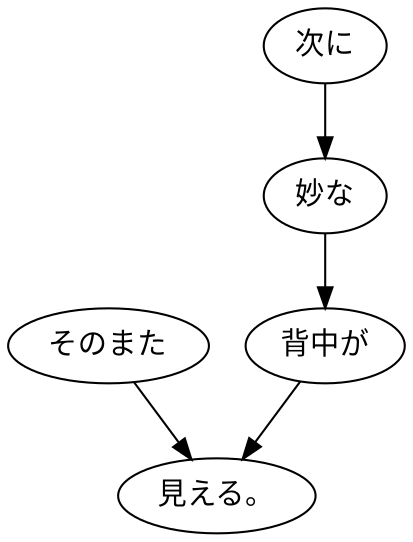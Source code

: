 digraph graph4443 {
	node0 [label="そのまた"];
	node1 [label="次に"];
	node2 [label="妙な"];
	node3 [label="背中が"];
	node4 [label="見える。"];
	node0 -> node4;
	node1 -> node2;
	node2 -> node3;
	node3 -> node4;
}
